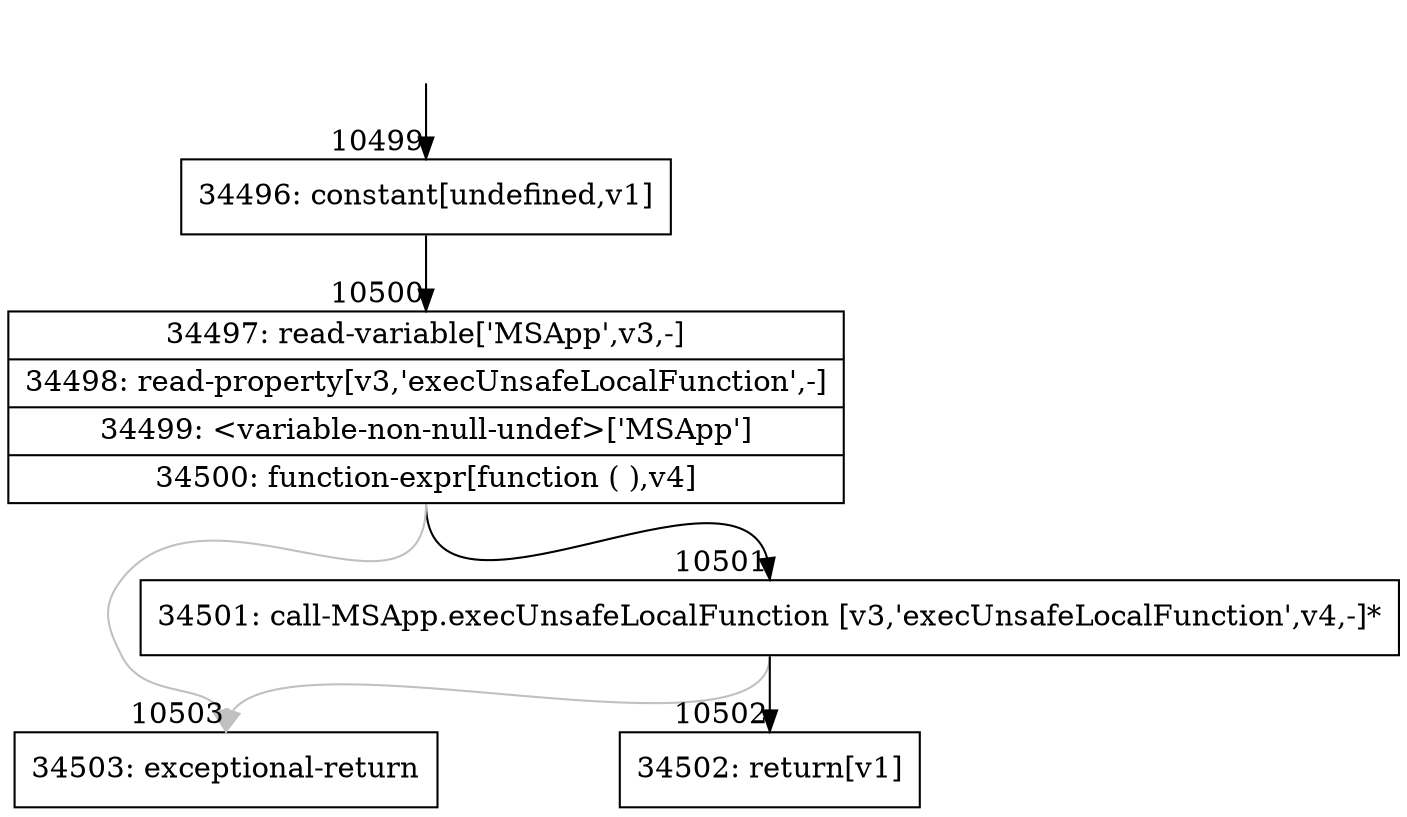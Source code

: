 digraph {
rankdir="TD"
BB_entry797[shape=none,label=""];
BB_entry797 -> BB10499 [tailport=s, headport=n, headlabel="    10499"]
BB10499 [shape=record label="{34496: constant[undefined,v1]}" ] 
BB10499 -> BB10500 [tailport=s, headport=n, headlabel="      10500"]
BB10500 [shape=record label="{34497: read-variable['MSApp',v3,-]|34498: read-property[v3,'execUnsafeLocalFunction',-]|34499: \<variable-non-null-undef\>['MSApp']|34500: function-expr[function ( ),v4]}" ] 
BB10500 -> BB10501 [tailport=s, headport=n, headlabel="      10501"]
BB10500 -> BB10503 [tailport=s, headport=n, color=gray, headlabel="      10503"]
BB10501 [shape=record label="{34501: call-MSApp.execUnsafeLocalFunction [v3,'execUnsafeLocalFunction',v4,-]*}" ] 
BB10501 -> BB10502 [tailport=s, headport=n, headlabel="      10502"]
BB10501 -> BB10503 [tailport=s, headport=n, color=gray]
BB10502 [shape=record label="{34502: return[v1]}" ] 
BB10503 [shape=record label="{34503: exceptional-return}" ] 
//#$~ 18939
}
